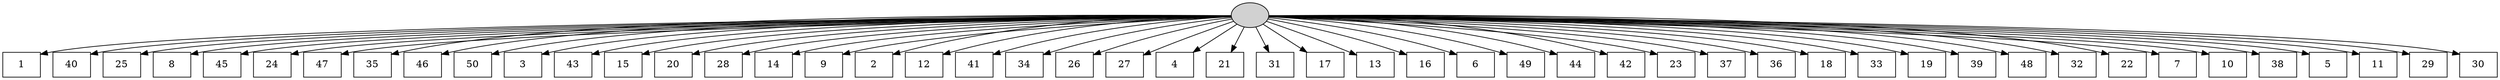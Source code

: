 digraph G {
0[style=filled, fillcolor=grey82, label=""];
1[shape=box,style=filled, fillcolor=white,label="1\n"];
2[shape=box,style=filled, fillcolor=white,label="40\n"];
3[shape=box,style=filled, fillcolor=white,label="25\n"];
4[shape=box,style=filled, fillcolor=white,label="8\n"];
5[shape=box,style=filled, fillcolor=white,label="45\n"];
6[shape=box,style=filled, fillcolor=white,label="24\n"];
7[shape=box,style=filled, fillcolor=white,label="47\n"];
8[shape=box,style=filled, fillcolor=white,label="35\n"];
9[shape=box,style=filled, fillcolor=white,label="46\n"];
10[shape=box,style=filled, fillcolor=white,label="50\n"];
11[shape=box,style=filled, fillcolor=white,label="3\n"];
12[shape=box,style=filled, fillcolor=white,label="43\n"];
13[shape=box,style=filled, fillcolor=white,label="15\n"];
14[shape=box,style=filled, fillcolor=white,label="20\n"];
15[shape=box,style=filled, fillcolor=white,label="28\n"];
16[shape=box,style=filled, fillcolor=white,label="14\n"];
17[shape=box,style=filled, fillcolor=white,label="9\n"];
18[shape=box,style=filled, fillcolor=white,label="2\n"];
19[shape=box,style=filled, fillcolor=white,label="12\n"];
20[shape=box,style=filled, fillcolor=white,label="41\n"];
21[shape=box,style=filled, fillcolor=white,label="34\n"];
22[shape=box,style=filled, fillcolor=white,label="26\n"];
23[shape=box,style=filled, fillcolor=white,label="27\n"];
24[shape=box,style=filled, fillcolor=white,label="4\n"];
25[shape=box,style=filled, fillcolor=white,label="21\n"];
26[shape=box,style=filled, fillcolor=white,label="31\n"];
27[shape=box,style=filled, fillcolor=white,label="17\n"];
28[shape=box,style=filled, fillcolor=white,label="13\n"];
29[shape=box,style=filled, fillcolor=white,label="16\n"];
30[shape=box,style=filled, fillcolor=white,label="6\n"];
31[shape=box,style=filled, fillcolor=white,label="49\n"];
32[shape=box,style=filled, fillcolor=white,label="44\n"];
33[shape=box,style=filled, fillcolor=white,label="42\n"];
34[shape=box,style=filled, fillcolor=white,label="23\n"];
35[shape=box,style=filled, fillcolor=white,label="37\n"];
36[shape=box,style=filled, fillcolor=white,label="36\n"];
37[shape=box,style=filled, fillcolor=white,label="18\n"];
38[shape=box,style=filled, fillcolor=white,label="33\n"];
39[shape=box,style=filled, fillcolor=white,label="19\n"];
40[shape=box,style=filled, fillcolor=white,label="39\n"];
41[shape=box,style=filled, fillcolor=white,label="48\n"];
42[shape=box,style=filled, fillcolor=white,label="32\n"];
43[shape=box,style=filled, fillcolor=white,label="22\n"];
44[shape=box,style=filled, fillcolor=white,label="7\n"];
45[shape=box,style=filled, fillcolor=white,label="10\n"];
46[shape=box,style=filled, fillcolor=white,label="38\n"];
47[shape=box,style=filled, fillcolor=white,label="5\n"];
48[shape=box,style=filled, fillcolor=white,label="11\n"];
49[shape=box,style=filled, fillcolor=white,label="29\n"];
50[shape=box,style=filled, fillcolor=white,label="30\n"];
0->1 ;
0->2 ;
0->3 ;
0->4 ;
0->5 ;
0->6 ;
0->7 ;
0->8 ;
0->9 ;
0->10 ;
0->11 ;
0->12 ;
0->13 ;
0->14 ;
0->15 ;
0->16 ;
0->17 ;
0->18 ;
0->19 ;
0->20 ;
0->21 ;
0->22 ;
0->23 ;
0->24 ;
0->25 ;
0->26 ;
0->27 ;
0->28 ;
0->29 ;
0->30 ;
0->31 ;
0->32 ;
0->33 ;
0->34 ;
0->35 ;
0->36 ;
0->37 ;
0->38 ;
0->39 ;
0->40 ;
0->41 ;
0->42 ;
0->43 ;
0->44 ;
0->45 ;
0->46 ;
0->47 ;
0->48 ;
0->49 ;
0->50 ;
}
